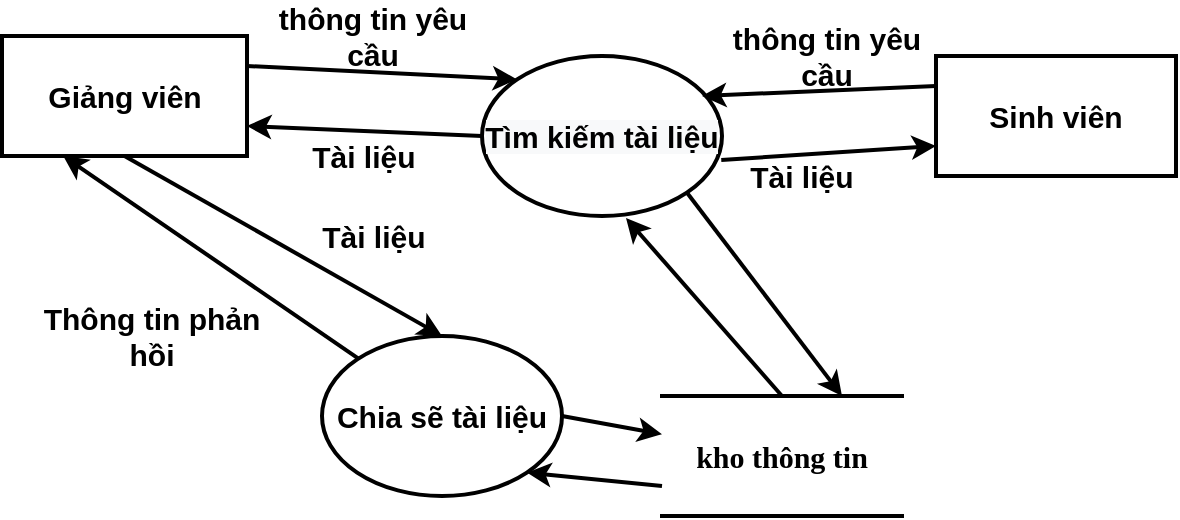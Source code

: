 <mxfile version="20.0.1" type="device"><diagram id="avoM6dZBP3xTIlvB2nEx" name="Page-1"><mxGraphModel dx="1422" dy="705" grid="1" gridSize="10" guides="1" tooltips="1" connect="1" arrows="1" fold="1" page="1" pageScale="1" pageWidth="827" pageHeight="1169" math="0" shadow="0"><root><mxCell id="0"/><mxCell id="1" parent="0"/><mxCell id="UiXw_uGWZf3d70tW9HGP-1" value="Sinh viên" style="rounded=0;whiteSpace=wrap;html=1;fontSize=15;fontStyle=1;strokeWidth=2;" parent="1" vertex="1"><mxGeometry x="577" y="220" width="120" height="60" as="geometry"/></mxCell><mxCell id="UiXw_uGWZf3d70tW9HGP-2" value="Giảng viên" style="rounded=0;whiteSpace=wrap;html=1;fontSize=15;fontStyle=1;strokeWidth=2;" parent="1" vertex="1"><mxGeometry x="110" y="210" width="122.5" height="60" as="geometry"/></mxCell><mxCell id="UiXw_uGWZf3d70tW9HGP-3" value="&#10;&#10;&lt;span style=&quot;color: rgb(0, 0, 0); font-family: helvetica; font-size: 15px; font-style: normal; letter-spacing: normal; text-align: center; text-indent: 0px; text-transform: none; word-spacing: 0px; background-color: rgb(248, 249, 250); display: inline; float: none;&quot;&gt;Tìm kiếm tài liệu&lt;/span&gt;&#10;&#10;" style="ellipse;whiteSpace=wrap;html=1;fontSize=15;fontStyle=1;strokeWidth=2;" parent="1" vertex="1"><mxGeometry x="350" y="220" width="120" height="80" as="geometry"/></mxCell><mxCell id="UiXw_uGWZf3d70tW9HGP-4" value="" style="endArrow=classic;html=1;entryX=0;entryY=0;entryDx=0;entryDy=0;exitX=1;exitY=0.25;exitDx=0;exitDy=0;fontSize=15;fontStyle=1;strokeWidth=2;" parent="1" source="UiXw_uGWZf3d70tW9HGP-2" target="UiXw_uGWZf3d70tW9HGP-3" edge="1"><mxGeometry width="50" height="50" relative="1" as="geometry"><mxPoint x="260" y="320" as="sourcePoint"/><mxPoint x="310" y="270" as="targetPoint"/></mxGeometry></mxCell><mxCell id="UiXw_uGWZf3d70tW9HGP-5" value="" style="endArrow=classic;html=1;entryX=1;entryY=0.75;entryDx=0;entryDy=0;exitX=0;exitY=0.5;exitDx=0;exitDy=0;fontSize=15;fontStyle=1;strokeWidth=2;" parent="1" source="UiXw_uGWZf3d70tW9HGP-3" target="UiXw_uGWZf3d70tW9HGP-2" edge="1"><mxGeometry width="50" height="50" relative="1" as="geometry"><mxPoint x="260" y="320" as="sourcePoint"/><mxPoint x="310" y="270" as="targetPoint"/></mxGeometry></mxCell><mxCell id="UiXw_uGWZf3d70tW9HGP-6" value="" style="endArrow=classic;html=1;exitX=0;exitY=0.25;exitDx=0;exitDy=0;fontSize=15;fontStyle=1;strokeWidth=2;" parent="1" source="UiXw_uGWZf3d70tW9HGP-1" edge="1"><mxGeometry width="50" height="50" relative="1" as="geometry"><mxPoint x="260" y="320" as="sourcePoint"/><mxPoint x="460" y="240" as="targetPoint"/></mxGeometry></mxCell><mxCell id="UiXw_uGWZf3d70tW9HGP-7" value="" style="endArrow=classic;html=1;entryX=0;entryY=0.75;entryDx=0;entryDy=0;exitX=0.997;exitY=0.65;exitDx=0;exitDy=0;exitPerimeter=0;fontSize=15;fontStyle=1;strokeWidth=2;" parent="1" source="UiXw_uGWZf3d70tW9HGP-3" target="UiXw_uGWZf3d70tW9HGP-1" edge="1"><mxGeometry width="50" height="50" relative="1" as="geometry"><mxPoint x="260" y="320" as="sourcePoint"/><mxPoint x="310" y="270" as="targetPoint"/></mxGeometry></mxCell><mxCell id="UiXw_uGWZf3d70tW9HGP-8" value="thông tin yêu cầu" style="text;html=1;strokeColor=none;fillColor=none;align=center;verticalAlign=middle;whiteSpace=wrap;rounded=0;fontSize=15;fontStyle=1;strokeWidth=2;" parent="1" vertex="1"><mxGeometry x="232.5" y="200" width="125" height="20" as="geometry"/></mxCell><mxCell id="UiXw_uGWZf3d70tW9HGP-9" value="Tài liệu&amp;nbsp;" style="text;html=1;strokeColor=none;fillColor=none;align=center;verticalAlign=middle;whiteSpace=wrap;rounded=0;fontSize=15;fontStyle=1;strokeWidth=2;" parent="1" vertex="1"><mxGeometry x="227.5" y="260" width="130" height="20" as="geometry"/></mxCell><mxCell id="UiXw_uGWZf3d70tW9HGP-10" value="thông tin yêu cầu" style="text;html=1;strokeColor=none;fillColor=none;align=center;verticalAlign=middle;whiteSpace=wrap;rounded=0;fontSize=15;fontStyle=1;strokeWidth=2;" parent="1" vertex="1"><mxGeometry x="460" y="210" width="125" height="20" as="geometry"/></mxCell><mxCell id="XszmbP8rI2bBj4tyoLGG-1" value="Tài liệu&amp;nbsp;" style="text;html=1;strokeColor=none;fillColor=none;align=center;verticalAlign=middle;whiteSpace=wrap;rounded=0;fontSize=15;fontStyle=1;strokeWidth=2;" parent="1" vertex="1"><mxGeometry x="447" y="270" width="130" height="20" as="geometry"/></mxCell><mxCell id="IyBmWzPLJ7hxQX0rP8jT-1" value="kho thông tin" style="shape=partialRectangle;whiteSpace=wrap;html=1;left=0;right=0;fillColor=none;fontFamily=Times New Roman;fontSize=15;fontStyle=1;strokeWidth=2;" vertex="1" parent="1"><mxGeometry x="440" y="390" width="120" height="60" as="geometry"/></mxCell><mxCell id="IyBmWzPLJ7hxQX0rP8jT-2" value="Chia sẽ tài liệu" style="ellipse;whiteSpace=wrap;html=1;fontSize=15;strokeWidth=2;fontStyle=1" vertex="1" parent="1"><mxGeometry x="270" y="360" width="120" height="80" as="geometry"/></mxCell><mxCell id="IyBmWzPLJ7hxQX0rP8jT-3" value="Tài liệu&amp;nbsp;" style="text;html=1;strokeColor=none;fillColor=none;align=center;verticalAlign=middle;whiteSpace=wrap;rounded=0;fontSize=15;fontStyle=1;strokeWidth=2;" vertex="1" parent="1"><mxGeometry x="232.5" y="300" width="130" height="20" as="geometry"/></mxCell><mxCell id="IyBmWzPLJ7hxQX0rP8jT-4" value="" style="endArrow=classic;html=1;rounded=0;fontSize=15;strokeWidth=2;exitX=0.5;exitY=1;exitDx=0;exitDy=0;entryX=0.5;entryY=0;entryDx=0;entryDy=0;" edge="1" parent="1" source="UiXw_uGWZf3d70tW9HGP-2" target="IyBmWzPLJ7hxQX0rP8jT-2"><mxGeometry width="50" height="50" relative="1" as="geometry"><mxPoint x="220" y="370" as="sourcePoint"/><mxPoint x="270" y="320" as="targetPoint"/></mxGeometry></mxCell><mxCell id="IyBmWzPLJ7hxQX0rP8jT-5" value="" style="endArrow=classic;html=1;rounded=0;fontSize=15;strokeWidth=2;entryX=0.25;entryY=1;entryDx=0;entryDy=0;" edge="1" parent="1" source="IyBmWzPLJ7hxQX0rP8jT-2" target="UiXw_uGWZf3d70tW9HGP-2"><mxGeometry width="50" height="50" relative="1" as="geometry"><mxPoint x="220" y="370" as="sourcePoint"/><mxPoint x="270" y="320" as="targetPoint"/></mxGeometry></mxCell><mxCell id="IyBmWzPLJ7hxQX0rP8jT-6" value="Thông tin phản hồi" style="text;html=1;strokeColor=none;fillColor=none;align=center;verticalAlign=middle;whiteSpace=wrap;rounded=0;fontSize=15;fontStyle=1;strokeWidth=2;" vertex="1" parent="1"><mxGeometry x="120" y="350" width="130" height="20" as="geometry"/></mxCell><mxCell id="IyBmWzPLJ7hxQX0rP8jT-7" value="" style="endArrow=classic;html=1;rounded=0;fontSize=15;strokeWidth=2;" edge="1" parent="1" target="IyBmWzPLJ7hxQX0rP8jT-1"><mxGeometry width="50" height="50" relative="1" as="geometry"><mxPoint x="390" y="400" as="sourcePoint"/><mxPoint x="270" y="320" as="targetPoint"/></mxGeometry></mxCell><mxCell id="IyBmWzPLJ7hxQX0rP8jT-8" value="" style="endArrow=classic;html=1;rounded=0;fontSize=15;strokeWidth=2;exitX=0;exitY=0.75;exitDx=0;exitDy=0;entryX=1;entryY=1;entryDx=0;entryDy=0;" edge="1" parent="1" source="IyBmWzPLJ7hxQX0rP8jT-1" target="IyBmWzPLJ7hxQX0rP8jT-2"><mxGeometry width="50" height="50" relative="1" as="geometry"><mxPoint x="220" y="370" as="sourcePoint"/><mxPoint x="270" y="320" as="targetPoint"/></mxGeometry></mxCell><mxCell id="IyBmWzPLJ7hxQX0rP8jT-9" value="" style="endArrow=classic;html=1;rounded=0;fontSize=15;strokeWidth=2;entryX=0.6;entryY=1.013;entryDx=0;entryDy=0;entryPerimeter=0;exitX=0.5;exitY=0;exitDx=0;exitDy=0;" edge="1" parent="1" source="IyBmWzPLJ7hxQX0rP8jT-1" target="UiXw_uGWZf3d70tW9HGP-3"><mxGeometry width="50" height="50" relative="1" as="geometry"><mxPoint x="220" y="370" as="sourcePoint"/><mxPoint x="270" y="320" as="targetPoint"/></mxGeometry></mxCell><mxCell id="IyBmWzPLJ7hxQX0rP8jT-10" value="" style="endArrow=classic;html=1;rounded=0;fontSize=15;strokeWidth=2;entryX=0.75;entryY=0;entryDx=0;entryDy=0;exitX=1;exitY=1;exitDx=0;exitDy=0;" edge="1" parent="1" source="UiXw_uGWZf3d70tW9HGP-3" target="IyBmWzPLJ7hxQX0rP8jT-1"><mxGeometry width="50" height="50" relative="1" as="geometry"><mxPoint x="220" y="370" as="sourcePoint"/><mxPoint x="270" y="320" as="targetPoint"/></mxGeometry></mxCell></root></mxGraphModel></diagram></mxfile>